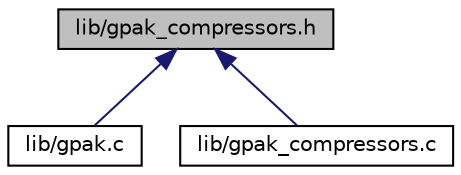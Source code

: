 digraph "lib/gpak_compressors.h"
{
 // LATEX_PDF_SIZE
  edge [fontname="Helvetica",fontsize="10",labelfontname="Helvetica",labelfontsize="10"];
  node [fontname="Helvetica",fontsize="10",shape=record];
  Node1 [label="lib/gpak_compressors.h",height=0.2,width=0.4,color="black", fillcolor="grey75", style="filled", fontcolor="black",tooltip=" "];
  Node1 -> Node2 [dir="back",color="midnightblue",fontsize="10",style="solid",fontname="Helvetica"];
  Node2 [label="lib/gpak.c",height=0.2,width=0.4,color="black", fillcolor="white", style="filled",URL="$gpak_8c_source.html",tooltip=" "];
  Node1 -> Node3 [dir="back",color="midnightblue",fontsize="10",style="solid",fontname="Helvetica"];
  Node3 [label="lib/gpak_compressors.c",height=0.2,width=0.4,color="black", fillcolor="white", style="filled",URL="$gpak__compressors_8c_source.html",tooltip=" "];
}
